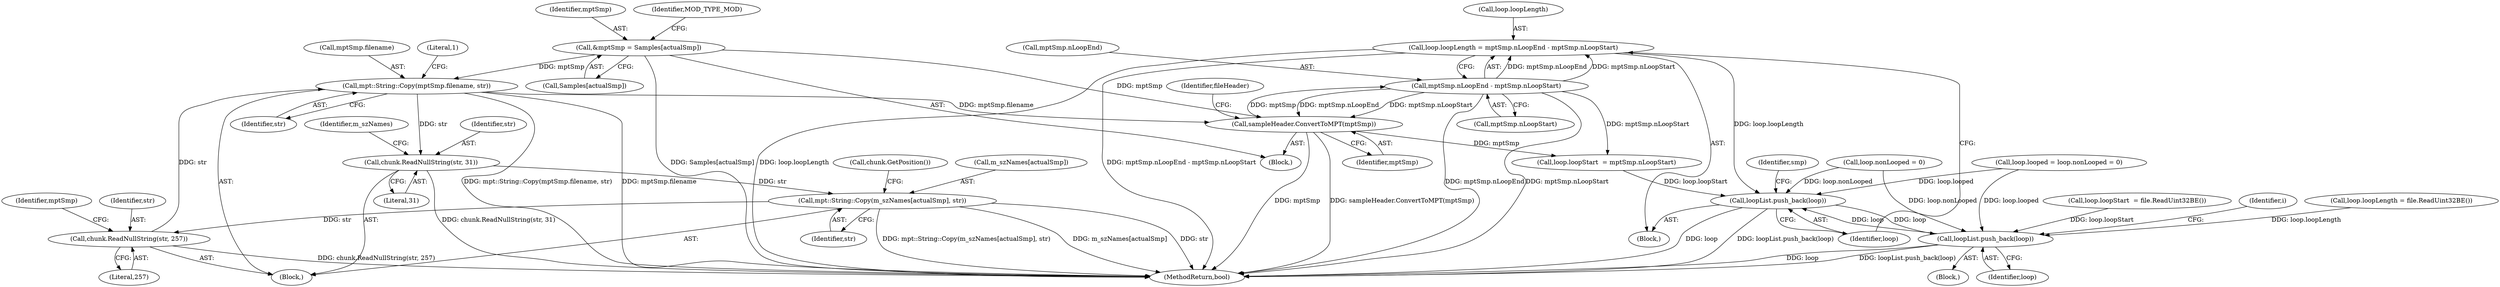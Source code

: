digraph "0_openmpt_61fc6d3030a4d4283105cb5fb46b27b42fa5575e_1@integer" {
"1000398" [label="(Call,loop.loopLength = mptSmp.nLoopEnd - mptSmp.nLoopStart)"];
"1000402" [label="(Call,mptSmp.nLoopEnd - mptSmp.nLoopStart)"];
"1000328" [label="(Call,sampleHeader.ConvertToMPT(mptSmp))"];
"1000304" [label="(Call,mpt::String::Copy(mptSmp.filename, str))"];
"1000260" [label="(Call,&mptSmp = Samples[actualSmp])"];
"1000301" [label="(Call,chunk.ReadNullString(str, 257))"];
"1000314" [label="(Call,mpt::String::Copy(m_szNames[actualSmp], str))"];
"1000311" [label="(Call,chunk.ReadNullString(str, 31))"];
"1000409" [label="(Call,loopList.push_back(loop))"];
"1000433" [label="(Call,loopList.push_back(loop))"];
"1000390" [label="(Block,)"];
"1000321" [label="(Call,chunk.GetPosition())"];
"1000375" [label="(Call,loop.nonLooped = 0)"];
"1000423" [label="(Call,loop.loopStart  = file.ReadUint32BE())"];
"1000410" [label="(Identifier,loop)"];
"1000398" [label="(Call,loop.loopLength = mptSmp.nLoopEnd - mptSmp.nLoopStart)"];
"1000312" [label="(Identifier,str)"];
"1000301" [label="(Call,chunk.ReadNullString(str, 257))"];
"1000421" [label="(Identifier,i)"];
"1000303" [label="(Literal,257)"];
"1002182" [label="(MethodReturn,bool)"];
"1000333" [label="(Identifier,fileHeader)"];
"1000266" [label="(Identifier,MOD_TYPE_MOD)"];
"1000262" [label="(Call,Samples[actualSmp])"];
"1000371" [label="(Call,loop.looped = loop.nonLooped = 0)"];
"1000422" [label="(Block,)"];
"1000434" [label="(Identifier,loop)"];
"1000310" [label="(Literal,1)"];
"1000261" [label="(Identifier,mptSmp)"];
"1000318" [label="(Identifier,str)"];
"1000214" [label="(Identifier,smp)"];
"1000316" [label="(Identifier,m_szNames)"];
"1000403" [label="(Call,mptSmp.nLoopEnd)"];
"1000329" [label="(Identifier,mptSmp)"];
"1000315" [label="(Call,m_szNames[actualSmp])"];
"1000302" [label="(Identifier,str)"];
"1000299" [label="(Block,)"];
"1000328" [label="(Call,sampleHeader.ConvertToMPT(mptSmp))"];
"1000409" [label="(Call,loopList.push_back(loop))"];
"1000311" [label="(Call,chunk.ReadNullString(str, 31))"];
"1000215" [label="(Block,)"];
"1000308" [label="(Identifier,str)"];
"1000428" [label="(Call,loop.loopLength = file.ReadUint32BE())"];
"1000406" [label="(Call,mptSmp.nLoopStart)"];
"1000313" [label="(Literal,31)"];
"1000305" [label="(Call,mptSmp.filename)"];
"1000391" [label="(Call,loop.loopStart  = mptSmp.nLoopStart)"];
"1000433" [label="(Call,loopList.push_back(loop))"];
"1000304" [label="(Call,mpt::String::Copy(mptSmp.filename, str))"];
"1000314" [label="(Call,mpt::String::Copy(m_szNames[actualSmp], str))"];
"1000399" [label="(Call,loop.loopLength)"];
"1000260" [label="(Call,&mptSmp = Samples[actualSmp])"];
"1000306" [label="(Identifier,mptSmp)"];
"1000402" [label="(Call,mptSmp.nLoopEnd - mptSmp.nLoopStart)"];
"1000398" -> "1000390"  [label="AST: "];
"1000398" -> "1000402"  [label="CFG: "];
"1000399" -> "1000398"  [label="AST: "];
"1000402" -> "1000398"  [label="AST: "];
"1000410" -> "1000398"  [label="CFG: "];
"1000398" -> "1002182"  [label="DDG: mptSmp.nLoopEnd - mptSmp.nLoopStart"];
"1000398" -> "1002182"  [label="DDG: loop.loopLength"];
"1000402" -> "1000398"  [label="DDG: mptSmp.nLoopEnd"];
"1000402" -> "1000398"  [label="DDG: mptSmp.nLoopStart"];
"1000398" -> "1000409"  [label="DDG: loop.loopLength"];
"1000402" -> "1000406"  [label="CFG: "];
"1000403" -> "1000402"  [label="AST: "];
"1000406" -> "1000402"  [label="AST: "];
"1000402" -> "1002182"  [label="DDG: mptSmp.nLoopEnd"];
"1000402" -> "1002182"  [label="DDG: mptSmp.nLoopStart"];
"1000402" -> "1000328"  [label="DDG: mptSmp.nLoopEnd"];
"1000402" -> "1000328"  [label="DDG: mptSmp.nLoopStart"];
"1000402" -> "1000391"  [label="DDG: mptSmp.nLoopStart"];
"1000328" -> "1000402"  [label="DDG: mptSmp"];
"1000328" -> "1000215"  [label="AST: "];
"1000328" -> "1000329"  [label="CFG: "];
"1000329" -> "1000328"  [label="AST: "];
"1000333" -> "1000328"  [label="CFG: "];
"1000328" -> "1002182"  [label="DDG: sampleHeader.ConvertToMPT(mptSmp)"];
"1000328" -> "1002182"  [label="DDG: mptSmp"];
"1000304" -> "1000328"  [label="DDG: mptSmp.filename"];
"1000260" -> "1000328"  [label="DDG: mptSmp"];
"1000328" -> "1000391"  [label="DDG: mptSmp"];
"1000304" -> "1000299"  [label="AST: "];
"1000304" -> "1000308"  [label="CFG: "];
"1000305" -> "1000304"  [label="AST: "];
"1000308" -> "1000304"  [label="AST: "];
"1000310" -> "1000304"  [label="CFG: "];
"1000304" -> "1002182"  [label="DDG: mpt::String::Copy(mptSmp.filename, str)"];
"1000304" -> "1002182"  [label="DDG: mptSmp.filename"];
"1000260" -> "1000304"  [label="DDG: mptSmp"];
"1000301" -> "1000304"  [label="DDG: str"];
"1000304" -> "1000311"  [label="DDG: str"];
"1000260" -> "1000215"  [label="AST: "];
"1000260" -> "1000262"  [label="CFG: "];
"1000261" -> "1000260"  [label="AST: "];
"1000262" -> "1000260"  [label="AST: "];
"1000266" -> "1000260"  [label="CFG: "];
"1000260" -> "1002182"  [label="DDG: Samples[actualSmp]"];
"1000301" -> "1000299"  [label="AST: "];
"1000301" -> "1000303"  [label="CFG: "];
"1000302" -> "1000301"  [label="AST: "];
"1000303" -> "1000301"  [label="AST: "];
"1000306" -> "1000301"  [label="CFG: "];
"1000301" -> "1002182"  [label="DDG: chunk.ReadNullString(str, 257)"];
"1000314" -> "1000301"  [label="DDG: str"];
"1000314" -> "1000299"  [label="AST: "];
"1000314" -> "1000318"  [label="CFG: "];
"1000315" -> "1000314"  [label="AST: "];
"1000318" -> "1000314"  [label="AST: "];
"1000321" -> "1000314"  [label="CFG: "];
"1000314" -> "1002182"  [label="DDG: m_szNames[actualSmp]"];
"1000314" -> "1002182"  [label="DDG: str"];
"1000314" -> "1002182"  [label="DDG: mpt::String::Copy(m_szNames[actualSmp], str)"];
"1000311" -> "1000314"  [label="DDG: str"];
"1000311" -> "1000299"  [label="AST: "];
"1000311" -> "1000313"  [label="CFG: "];
"1000312" -> "1000311"  [label="AST: "];
"1000313" -> "1000311"  [label="AST: "];
"1000316" -> "1000311"  [label="CFG: "];
"1000311" -> "1002182"  [label="DDG: chunk.ReadNullString(str, 31)"];
"1000409" -> "1000390"  [label="AST: "];
"1000409" -> "1000410"  [label="CFG: "];
"1000410" -> "1000409"  [label="AST: "];
"1000214" -> "1000409"  [label="CFG: "];
"1000409" -> "1002182"  [label="DDG: loopList.push_back(loop)"];
"1000409" -> "1002182"  [label="DDG: loop"];
"1000375" -> "1000409"  [label="DDG: loop.nonLooped"];
"1000391" -> "1000409"  [label="DDG: loop.loopStart"];
"1000433" -> "1000409"  [label="DDG: loop"];
"1000371" -> "1000409"  [label="DDG: loop.looped"];
"1000409" -> "1000433"  [label="DDG: loop"];
"1000433" -> "1000422"  [label="AST: "];
"1000433" -> "1000434"  [label="CFG: "];
"1000434" -> "1000433"  [label="AST: "];
"1000421" -> "1000433"  [label="CFG: "];
"1000433" -> "1002182"  [label="DDG: loop"];
"1000433" -> "1002182"  [label="DDG: loopList.push_back(loop)"];
"1000375" -> "1000433"  [label="DDG: loop.nonLooped"];
"1000423" -> "1000433"  [label="DDG: loop.loopStart"];
"1000371" -> "1000433"  [label="DDG: loop.looped"];
"1000428" -> "1000433"  [label="DDG: loop.loopLength"];
}
